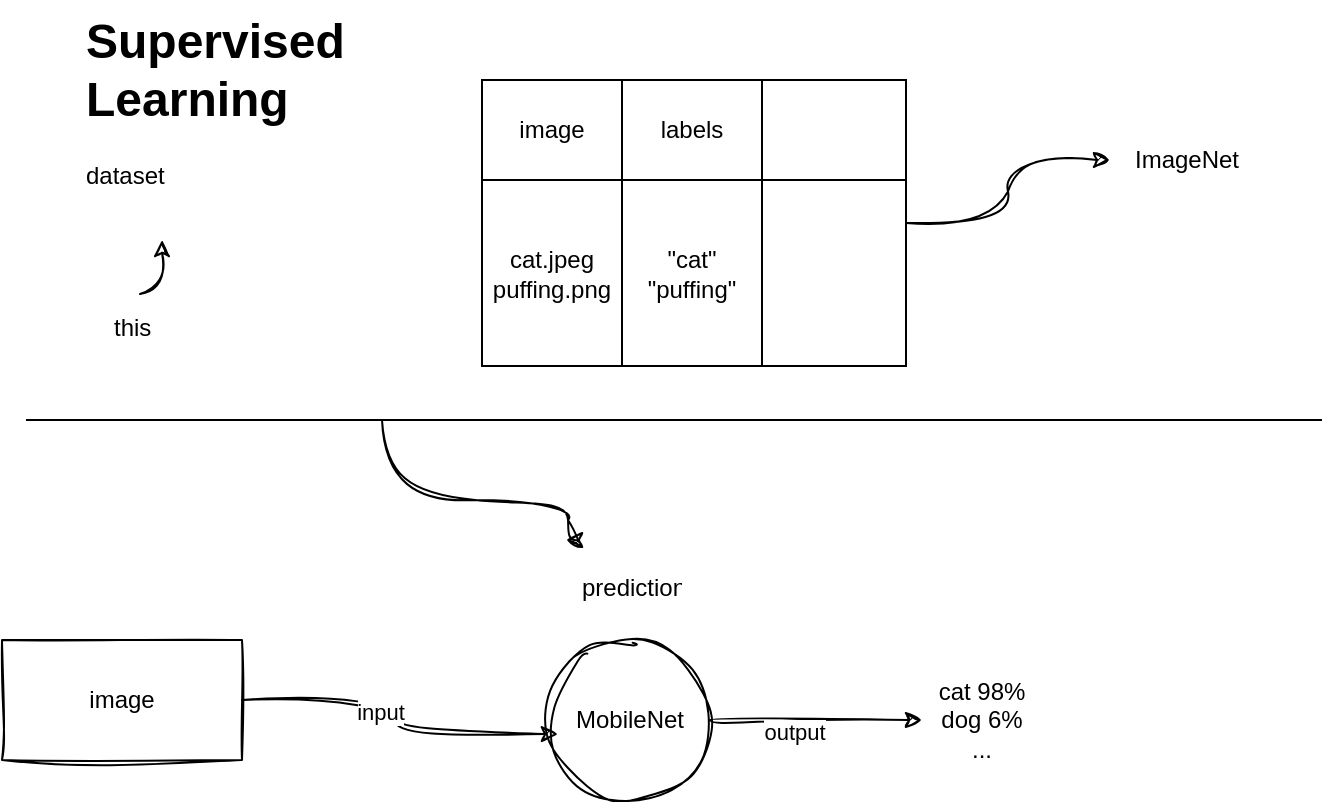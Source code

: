 <mxfile version="24.7.5">
  <diagram id="C5RBs43oDa-KdzZeNtuy" name="Page-1">
    <mxGraphModel dx="1098" dy="828" grid="1" gridSize="10" guides="1" tooltips="1" connect="1" arrows="1" fold="1" page="1" pageScale="1" pageWidth="827" pageHeight="1169" math="0" shadow="0">
      <root>
        <mxCell id="WIyWlLk6GJQsqaUBKTNV-0" />
        <mxCell id="WIyWlLk6GJQsqaUBKTNV-1" parent="WIyWlLk6GJQsqaUBKTNV-0" />
        <mxCell id="et7KuElHQnrrayEZ3tEL-0" value="MobileNet" style="ellipse;whiteSpace=wrap;html=1;aspect=fixed;sketch=1;curveFitting=1;jiggle=2;strokeColor=default;" vertex="1" parent="WIyWlLk6GJQsqaUBKTNV-1">
          <mxGeometry x="394" y="550" width="80" height="80" as="geometry" />
        </mxCell>
        <mxCell id="et7KuElHQnrrayEZ3tEL-1" value="image" style="rounded=0;whiteSpace=wrap;html=1;sketch=1;curveFitting=1;jiggle=2;strokeColor=default;" vertex="1" parent="WIyWlLk6GJQsqaUBKTNV-1">
          <mxGeometry x="120" y="550" width="120" height="60" as="geometry" />
        </mxCell>
        <mxCell id="et7KuElHQnrrayEZ3tEL-2" style="edgeStyle=orthogonalEdgeStyle;rounded=0;orthogonalLoop=1;jettySize=auto;html=1;entryX=0.05;entryY=0.588;entryDx=0;entryDy=0;entryPerimeter=0;sketch=1;curveFitting=1;jiggle=2;flowAnimation=0;curved=1;" edge="1" parent="WIyWlLk6GJQsqaUBKTNV-1" source="et7KuElHQnrrayEZ3tEL-1" target="et7KuElHQnrrayEZ3tEL-0">
          <mxGeometry relative="1" as="geometry" />
        </mxCell>
        <mxCell id="et7KuElHQnrrayEZ3tEL-4" value="input" style="edgeLabel;html=1;align=center;verticalAlign=middle;resizable=0;points=[];" vertex="1" connectable="0" parent="et7KuElHQnrrayEZ3tEL-2">
          <mxGeometry x="-0.211" y="-6" relative="1" as="geometry">
            <mxPoint as="offset" />
          </mxGeometry>
        </mxCell>
        <mxCell id="et7KuElHQnrrayEZ3tEL-5" value="cat 98%&lt;div&gt;dog 6%&lt;/div&gt;&lt;div&gt;...&lt;/div&gt;" style="text;html=1;align=center;verticalAlign=middle;whiteSpace=wrap;rounded=0;" vertex="1" parent="WIyWlLk6GJQsqaUBKTNV-1">
          <mxGeometry x="580" y="575" width="60" height="30" as="geometry" />
        </mxCell>
        <mxCell id="et7KuElHQnrrayEZ3tEL-6" style="edgeStyle=orthogonalEdgeStyle;rounded=0;orthogonalLoop=1;jettySize=auto;html=1;entryX=0;entryY=0.5;entryDx=0;entryDy=0;sketch=1;curveFitting=1;jiggle=2;flowAnimation=0;curved=1;" edge="1" parent="WIyWlLk6GJQsqaUBKTNV-1" source="et7KuElHQnrrayEZ3tEL-0" target="et7KuElHQnrrayEZ3tEL-5">
          <mxGeometry relative="1" as="geometry">
            <mxPoint x="474" y="733" as="sourcePoint" />
            <mxPoint x="632" y="750" as="targetPoint" />
          </mxGeometry>
        </mxCell>
        <mxCell id="et7KuElHQnrrayEZ3tEL-7" value="output" style="edgeLabel;html=1;align=center;verticalAlign=middle;resizable=0;points=[];" vertex="1" connectable="0" parent="et7KuElHQnrrayEZ3tEL-6">
          <mxGeometry x="-0.211" y="-6" relative="1" as="geometry">
            <mxPoint as="offset" />
          </mxGeometry>
        </mxCell>
        <mxCell id="et7KuElHQnrrayEZ3tEL-8" value="&lt;h1 style=&quot;margin-top: 0px;&quot;&gt;Supervised Learning&lt;/h1&gt;&lt;p&gt;dataset&lt;/p&gt;" style="text;html=1;whiteSpace=wrap;overflow=hidden;rounded=0;" vertex="1" parent="WIyWlLk6GJQsqaUBKTNV-1">
          <mxGeometry x="160" y="230" width="180" height="120" as="geometry" />
        </mxCell>
        <mxCell id="et7KuElHQnrrayEZ3tEL-49" value="" style="edgeStyle=orthogonalEdgeStyle;rounded=0;orthogonalLoop=1;jettySize=auto;html=1;sketch=1;curveFitting=1;jiggle=2;curved=1;" edge="1" parent="WIyWlLk6GJQsqaUBKTNV-1" source="et7KuElHQnrrayEZ3tEL-35" target="et7KuElHQnrrayEZ3tEL-48">
          <mxGeometry relative="1" as="geometry" />
        </mxCell>
        <mxCell id="et7KuElHQnrrayEZ3tEL-35" value="" style="childLayout=tableLayout;recursiveResize=0;shadow=0;fillColor=none;" vertex="1" parent="WIyWlLk6GJQsqaUBKTNV-1">
          <mxGeometry x="360" y="270" width="212" height="143" as="geometry" />
        </mxCell>
        <mxCell id="et7KuElHQnrrayEZ3tEL-36" value="" style="shape=tableRow;horizontal=0;startSize=0;swimlaneHead=0;swimlaneBody=0;top=0;left=0;bottom=0;right=0;dropTarget=0;collapsible=0;recursiveResize=0;expand=0;fontStyle=0;fillColor=none;strokeColor=inherit;" vertex="1" parent="et7KuElHQnrrayEZ3tEL-35">
          <mxGeometry width="212" height="50" as="geometry" />
        </mxCell>
        <mxCell id="et7KuElHQnrrayEZ3tEL-37" value="image" style="connectable=0;recursiveResize=0;strokeColor=inherit;fillColor=none;align=center;whiteSpace=wrap;html=1;" vertex="1" parent="et7KuElHQnrrayEZ3tEL-36">
          <mxGeometry width="70" height="50" as="geometry">
            <mxRectangle width="70" height="50" as="alternateBounds" />
          </mxGeometry>
        </mxCell>
        <mxCell id="et7KuElHQnrrayEZ3tEL-38" value="labels" style="connectable=0;recursiveResize=0;strokeColor=inherit;fillColor=none;align=center;whiteSpace=wrap;html=1;" vertex="1" parent="et7KuElHQnrrayEZ3tEL-36">
          <mxGeometry x="70" width="70" height="50" as="geometry">
            <mxRectangle width="70" height="50" as="alternateBounds" />
          </mxGeometry>
        </mxCell>
        <mxCell id="et7KuElHQnrrayEZ3tEL-39" value="" style="connectable=0;recursiveResize=0;strokeColor=inherit;fillColor=none;align=center;whiteSpace=wrap;html=1;" vertex="1" parent="et7KuElHQnrrayEZ3tEL-36">
          <mxGeometry x="140" width="72" height="50" as="geometry">
            <mxRectangle width="72" height="50" as="alternateBounds" />
          </mxGeometry>
        </mxCell>
        <mxCell id="et7KuElHQnrrayEZ3tEL-40" style="shape=tableRow;horizontal=0;startSize=0;swimlaneHead=0;swimlaneBody=0;top=0;left=0;bottom=0;right=0;dropTarget=0;collapsible=0;recursiveResize=0;expand=0;fontStyle=0;fillColor=none;strokeColor=inherit;" vertex="1" parent="et7KuElHQnrrayEZ3tEL-35">
          <mxGeometry y="50" width="212" height="93" as="geometry" />
        </mxCell>
        <mxCell id="et7KuElHQnrrayEZ3tEL-41" value="cat.jpeg&lt;div&gt;puffing.png&lt;/div&gt;" style="connectable=0;recursiveResize=0;strokeColor=inherit;fillColor=none;align=center;whiteSpace=wrap;html=1;" vertex="1" parent="et7KuElHQnrrayEZ3tEL-40">
          <mxGeometry width="70" height="93" as="geometry">
            <mxRectangle width="70" height="93" as="alternateBounds" />
          </mxGeometry>
        </mxCell>
        <mxCell id="et7KuElHQnrrayEZ3tEL-42" value="&quot;cat&quot;&lt;div&gt;&quot;puffing&quot;&lt;/div&gt;" style="connectable=0;recursiveResize=0;strokeColor=inherit;fillColor=none;align=center;whiteSpace=wrap;html=1;" vertex="1" parent="et7KuElHQnrrayEZ3tEL-40">
          <mxGeometry x="70" width="70" height="93" as="geometry">
            <mxRectangle width="70" height="93" as="alternateBounds" />
          </mxGeometry>
        </mxCell>
        <mxCell id="et7KuElHQnrrayEZ3tEL-43" value="" style="connectable=0;recursiveResize=0;strokeColor=inherit;fillColor=none;align=center;whiteSpace=wrap;html=1;" vertex="1" parent="et7KuElHQnrrayEZ3tEL-40">
          <mxGeometry x="140" width="72" height="93" as="geometry">
            <mxRectangle width="72" height="93" as="alternateBounds" />
          </mxGeometry>
        </mxCell>
        <mxCell id="et7KuElHQnrrayEZ3tEL-48" value="ImageNet" style="whiteSpace=wrap;html=1;fillColor=none;shadow=0;strokeColor=none;" vertex="1" parent="WIyWlLk6GJQsqaUBKTNV-1">
          <mxGeometry x="674" y="280" width="77" height="60" as="geometry" />
        </mxCell>
        <mxCell id="et7KuElHQnrrayEZ3tEL-50" value="prediction" style="text;strokeColor=none;fillColor=none;align=left;verticalAlign=top;spacingLeft=4;spacingRight=4;overflow=hidden;rotatable=0;points=[[0,0.5],[1,0.5]];portConstraint=eastwest;whiteSpace=wrap;html=1;" vertex="1" parent="WIyWlLk6GJQsqaUBKTNV-1">
          <mxGeometry x="404" y="510" width="60" height="26" as="geometry" />
        </mxCell>
        <mxCell id="et7KuElHQnrrayEZ3tEL-53" value="" style="endArrow=none;html=1;rounded=0;" edge="1" parent="WIyWlLk6GJQsqaUBKTNV-1">
          <mxGeometry width="50" height="50" relative="1" as="geometry">
            <mxPoint x="132" y="440" as="sourcePoint" />
            <mxPoint x="780" y="440" as="targetPoint" />
          </mxGeometry>
        </mxCell>
        <mxCell id="et7KuElHQnrrayEZ3tEL-56" value="" style="edgeStyle=orthogonalEdgeStyle;rounded=0;orthogonalLoop=1;jettySize=auto;html=1;sketch=1;curveFitting=1;jiggle=2;curved=1;" edge="1" parent="WIyWlLk6GJQsqaUBKTNV-1">
          <mxGeometry relative="1" as="geometry">
            <mxPoint x="310" y="440" as="sourcePoint" />
            <mxPoint x="402" y="500" as="targetPoint" />
            <Array as="points">
              <mxPoint x="310" y="480" />
              <mxPoint x="403" y="480" />
            </Array>
          </mxGeometry>
        </mxCell>
        <mxCell id="et7KuElHQnrrayEZ3tEL-57" value="this" style="text;strokeColor=none;fillColor=none;align=left;verticalAlign=top;spacingLeft=4;spacingRight=4;overflow=hidden;rotatable=0;points=[[0,0.5],[1,0.5]];portConstraint=eastwest;whiteSpace=wrap;html=1;" vertex="1" parent="WIyWlLk6GJQsqaUBKTNV-1">
          <mxGeometry x="170" y="380" width="60" height="26" as="geometry" />
        </mxCell>
        <mxCell id="et7KuElHQnrrayEZ3tEL-58" value="" style="edgeStyle=orthogonalEdgeStyle;rounded=0;orthogonalLoop=1;jettySize=auto;html=1;sketch=1;curveFitting=1;jiggle=2;curved=1;exitX=0.317;exitY=-0.115;exitDx=0;exitDy=0;exitPerimeter=0;" edge="1" parent="WIyWlLk6GJQsqaUBKTNV-1" source="et7KuElHQnrrayEZ3tEL-57" target="et7KuElHQnrrayEZ3tEL-8">
          <mxGeometry relative="1" as="geometry">
            <mxPoint x="320" y="450" as="sourcePoint" />
            <mxPoint x="412" y="510" as="targetPoint" />
            <Array as="points">
              <mxPoint x="200" y="377" />
            </Array>
          </mxGeometry>
        </mxCell>
      </root>
    </mxGraphModel>
  </diagram>
</mxfile>
